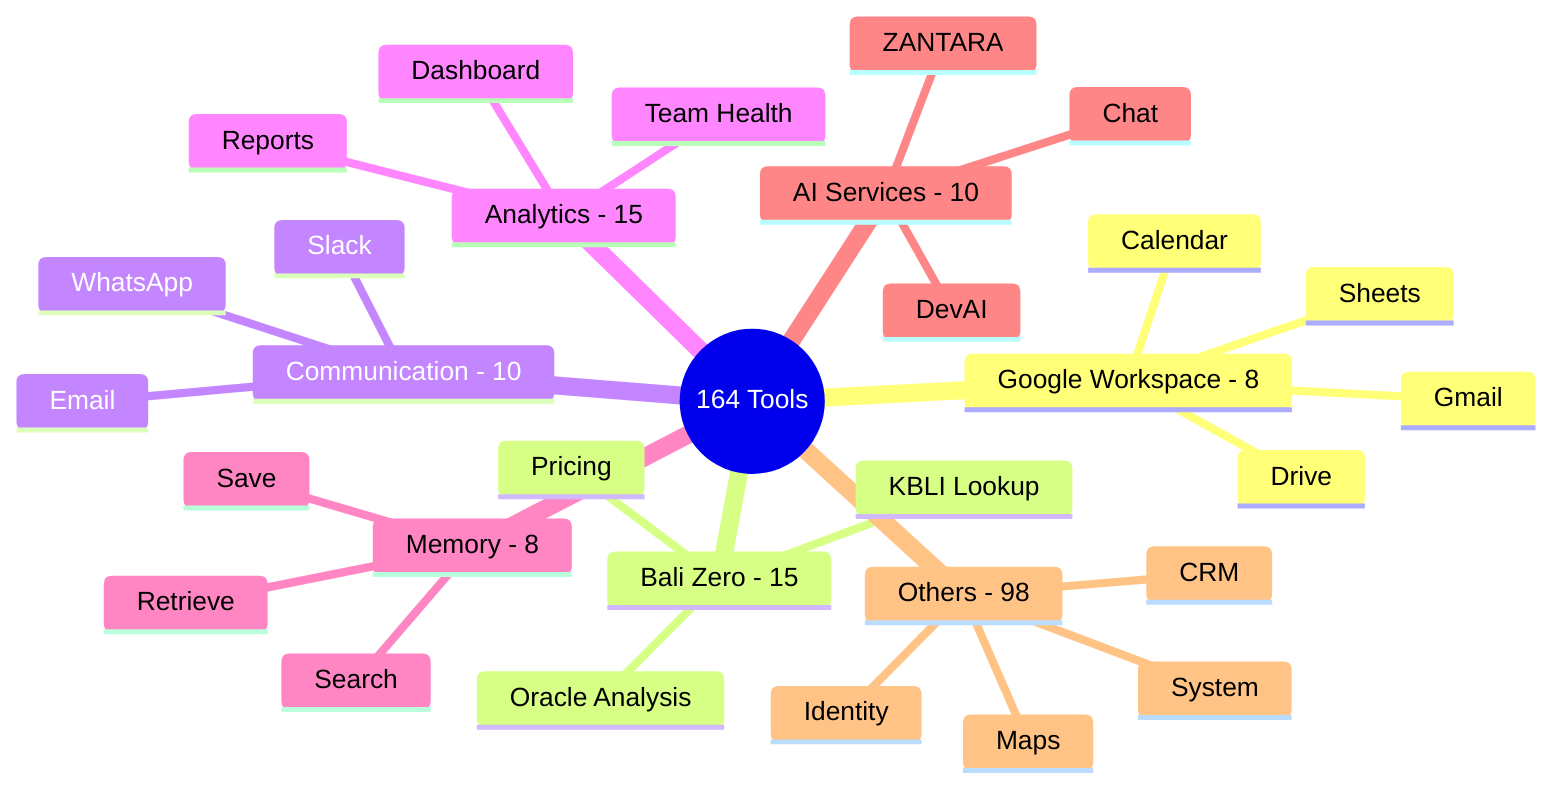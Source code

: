 mindmap
  root((164 Tools))
    Google Workspace - 8
      Gmail
      Drive
      Calendar
      Sheets
    Bali Zero - 15
      Pricing
      KBLI Lookup
      Oracle Analysis
    Communication - 10
      WhatsApp
      Slack
      Email
    Analytics - 15
      Dashboard
      Reports
      Team Health
    Memory - 8
      Save
      Retrieve
      Search
    AI Services - 10
      Chat
      ZANTARA
      DevAI
    Others - 98
      CRM
      Maps
      Identity
      System